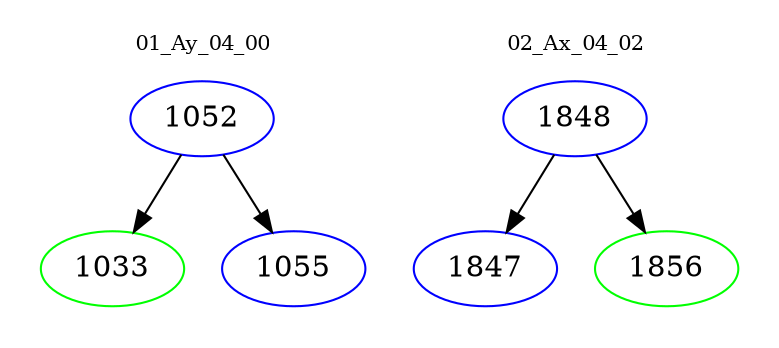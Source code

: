 digraph{
subgraph cluster_0 {
color = white
label = "01_Ay_04_00";
fontsize=10;
T0_1052 [label="1052", color="blue"]
T0_1052 -> T0_1033 [color="black"]
T0_1033 [label="1033", color="green"]
T0_1052 -> T0_1055 [color="black"]
T0_1055 [label="1055", color="blue"]
}
subgraph cluster_1 {
color = white
label = "02_Ax_04_02";
fontsize=10;
T1_1848 [label="1848", color="blue"]
T1_1848 -> T1_1847 [color="black"]
T1_1847 [label="1847", color="blue"]
T1_1848 -> T1_1856 [color="black"]
T1_1856 [label="1856", color="green"]
}
}
